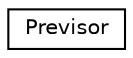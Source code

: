 digraph "Graphical Class Hierarchy"
{
  edge [fontname="Helvetica",fontsize="10",labelfontname="Helvetica",labelfontsize="10"];
  node [fontname="Helvetica",fontsize="10",shape=record];
  rankdir="LR";
  Node1 [label="Previsor",height=0.2,width=0.4,color="black", fillcolor="white", style="filled",URL="$class_previsor.html"];
}

